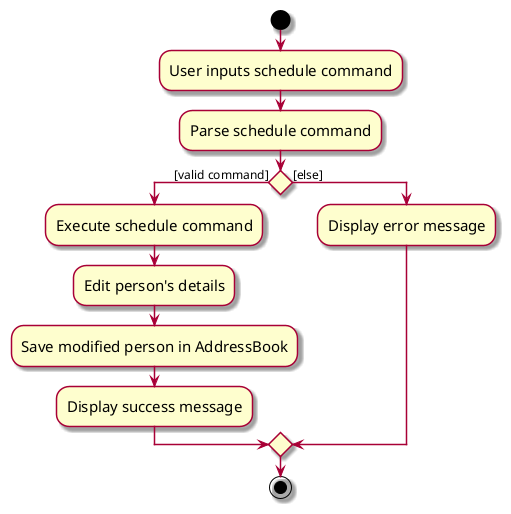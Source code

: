 @startuml
skin rose
skinparam ActivityFontSize 15
skinparam ArrowFontSize 12
start


:User inputs schedule command;
:Parse schedule command;

'Since the beta syntax does not support placing the condition outside the
'diamond we place it as the true branch instead.

if () then ([valid command])
    :Execute schedule command;
    :Edit person's details;
    :Save modified person in AddressBook;
    :Display success message;
else ([else])
    :Display error message;
endif
stop
@enduml
